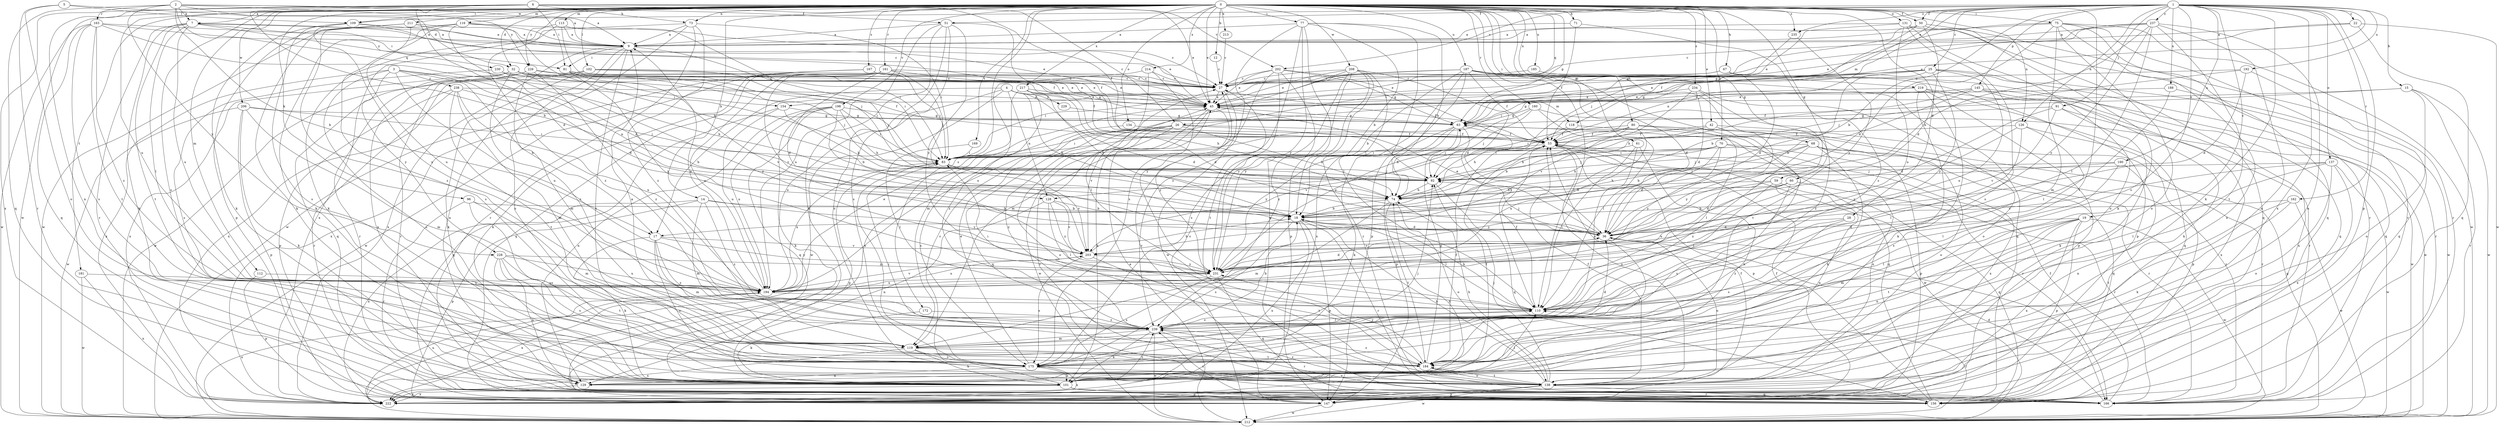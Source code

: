 strict digraph  {
0;
1;
2;
3;
4;
5;
6;
7;
9;
12;
14;
15;
17;
18;
19;
22;
25;
26;
27;
28;
32;
36;
42;
45;
50;
51;
53;
59;
60;
61;
63;
67;
68;
70;
71;
73;
74;
75;
77;
80;
81;
83;
91;
92;
96;
101;
102;
109;
110;
112;
113;
116;
118;
119;
126;
128;
129;
131;
134;
137;
138;
145;
147;
154;
156;
160;
161;
162;
163;
166;
167;
169;
172;
175;
181;
184;
185;
187;
188;
190;
192;
194;
198;
202;
203;
206;
208;
211;
212;
213;
214;
217;
219;
222;
226;
228;
229;
230;
231;
234;
235;
237;
238;
239;
0 -> 7  [label=a];
0 -> 12  [label=b];
0 -> 14  [label=b];
0 -> 28  [label=d];
0 -> 32  [label=d];
0 -> 42  [label=e];
0 -> 45  [label=e];
0 -> 50  [label=f];
0 -> 59  [label=g];
0 -> 60  [label=g];
0 -> 61  [label=g];
0 -> 63  [label=g];
0 -> 67  [label=h];
0 -> 68  [label=h];
0 -> 70  [label=h];
0 -> 71  [label=h];
0 -> 73  [label=h];
0 -> 75  [label=i];
0 -> 77  [label=i];
0 -> 80  [label=i];
0 -> 96  [label=k];
0 -> 102  [label=l];
0 -> 109  [label=l];
0 -> 112  [label=m];
0 -> 113  [label=m];
0 -> 116  [label=m];
0 -> 126  [label=n];
0 -> 131  [label=o];
0 -> 134  [label=o];
0 -> 154  [label=q];
0 -> 160  [label=r];
0 -> 161  [label=r];
0 -> 167  [label=s];
0 -> 169  [label=s];
0 -> 172  [label=s];
0 -> 175  [label=s];
0 -> 181  [label=t];
0 -> 184  [label=t];
0 -> 185  [label=u];
0 -> 187  [label=u];
0 -> 198  [label=v];
0 -> 206  [label=w];
0 -> 208  [label=w];
0 -> 211  [label=w];
0 -> 212  [label=w];
0 -> 213  [label=x];
0 -> 214  [label=x];
0 -> 217  [label=x];
0 -> 219  [label=x];
0 -> 226  [label=y];
0 -> 234  [label=z];
0 -> 235  [label=z];
1 -> 15  [label=b];
1 -> 17  [label=b];
1 -> 19  [label=c];
1 -> 22  [label=c];
1 -> 25  [label=c];
1 -> 26  [label=c];
1 -> 50  [label=f];
1 -> 51  [label=f];
1 -> 91  [label=j];
1 -> 101  [label=k];
1 -> 109  [label=l];
1 -> 118  [label=m];
1 -> 126  [label=n];
1 -> 128  [label=n];
1 -> 137  [label=o];
1 -> 145  [label=p];
1 -> 147  [label=p];
1 -> 162  [label=r];
1 -> 175  [label=s];
1 -> 188  [label=u];
1 -> 190  [label=u];
1 -> 192  [label=u];
1 -> 202  [label=v];
1 -> 222  [label=x];
1 -> 235  [label=z];
1 -> 237  [label=z];
2 -> 7  [label=a];
2 -> 9  [label=a];
2 -> 17  [label=b];
2 -> 32  [label=d];
2 -> 51  [label=f];
2 -> 154  [label=q];
2 -> 156  [label=q];
2 -> 163  [label=r];
2 -> 226  [label=y];
2 -> 228  [label=y];
3 -> 17  [label=b];
3 -> 36  [label=d];
3 -> 128  [label=n];
3 -> 138  [label=o];
3 -> 194  [label=u];
3 -> 222  [label=x];
3 -> 228  [label=y];
3 -> 238  [label=z];
4 -> 17  [label=b];
4 -> 18  [label=b];
4 -> 36  [label=d];
4 -> 118  [label=m];
4 -> 128  [label=n];
4 -> 194  [label=u];
4 -> 212  [label=w];
4 -> 229  [label=y];
5 -> 9  [label=a];
5 -> 109  [label=l];
5 -> 138  [label=o];
5 -> 166  [label=r];
6 -> 18  [label=b];
6 -> 26  [label=c];
6 -> 36  [label=d];
6 -> 45  [label=e];
6 -> 53  [label=f];
6 -> 73  [label=h];
6 -> 81  [label=i];
6 -> 129  [label=n];
6 -> 194  [label=u];
6 -> 202  [label=v];
6 -> 222  [label=x];
7 -> 9  [label=a];
7 -> 45  [label=e];
7 -> 81  [label=i];
7 -> 101  [label=k];
7 -> 110  [label=l];
7 -> 166  [label=r];
7 -> 184  [label=t];
7 -> 194  [label=u];
7 -> 230  [label=y];
9 -> 81  [label=i];
9 -> 83  [label=i];
9 -> 129  [label=n];
9 -> 175  [label=s];
9 -> 184  [label=t];
9 -> 222  [label=x];
12 -> 27  [label=c];
14 -> 18  [label=b];
14 -> 119  [label=m];
14 -> 147  [label=p];
14 -> 203  [label=v];
14 -> 222  [label=x];
14 -> 239  [label=z];
15 -> 45  [label=e];
15 -> 53  [label=f];
15 -> 138  [label=o];
15 -> 166  [label=r];
15 -> 212  [label=w];
17 -> 101  [label=k];
17 -> 119  [label=m];
17 -> 138  [label=o];
17 -> 203  [label=v];
17 -> 231  [label=y];
17 -> 239  [label=z];
18 -> 36  [label=d];
18 -> 110  [label=l];
18 -> 147  [label=p];
18 -> 166  [label=r];
18 -> 175  [label=s];
18 -> 222  [label=x];
19 -> 36  [label=d];
19 -> 110  [label=l];
19 -> 119  [label=m];
19 -> 129  [label=n];
19 -> 147  [label=p];
19 -> 184  [label=t];
19 -> 212  [label=w];
19 -> 222  [label=x];
22 -> 9  [label=a];
22 -> 45  [label=e];
22 -> 156  [label=q];
22 -> 212  [label=w];
25 -> 18  [label=b];
25 -> 27  [label=c];
25 -> 45  [label=e];
25 -> 63  [label=g];
25 -> 83  [label=i];
25 -> 156  [label=q];
25 -> 166  [label=r];
25 -> 194  [label=u];
25 -> 231  [label=y];
26 -> 53  [label=f];
26 -> 74  [label=h];
26 -> 83  [label=i];
26 -> 92  [label=j];
26 -> 138  [label=o];
26 -> 156  [label=q];
26 -> 166  [label=r];
26 -> 212  [label=w];
26 -> 239  [label=z];
27 -> 45  [label=e];
27 -> 53  [label=f];
27 -> 212  [label=w];
28 -> 36  [label=d];
28 -> 175  [label=s];
28 -> 239  [label=z];
32 -> 27  [label=c];
32 -> 45  [label=e];
32 -> 53  [label=f];
32 -> 63  [label=g];
32 -> 129  [label=n];
32 -> 166  [label=r];
32 -> 222  [label=x];
32 -> 231  [label=y];
32 -> 239  [label=z];
36 -> 45  [label=e];
36 -> 92  [label=j];
36 -> 138  [label=o];
36 -> 166  [label=r];
36 -> 184  [label=t];
36 -> 203  [label=v];
42 -> 18  [label=b];
42 -> 53  [label=f];
42 -> 166  [label=r];
42 -> 231  [label=y];
45 -> 63  [label=g];
45 -> 101  [label=k];
45 -> 203  [label=v];
45 -> 231  [label=y];
50 -> 9  [label=a];
50 -> 36  [label=d];
50 -> 53  [label=f];
50 -> 83  [label=i];
50 -> 101  [label=k];
50 -> 166  [label=r];
51 -> 9  [label=a];
51 -> 53  [label=f];
51 -> 101  [label=k];
51 -> 138  [label=o];
51 -> 175  [label=s];
51 -> 194  [label=u];
51 -> 231  [label=y];
53 -> 83  [label=i];
53 -> 138  [label=o];
53 -> 147  [label=p];
53 -> 166  [label=r];
53 -> 212  [label=w];
59 -> 74  [label=h];
59 -> 110  [label=l];
59 -> 129  [label=n];
59 -> 156  [label=q];
59 -> 231  [label=y];
60 -> 36  [label=d];
60 -> 74  [label=h];
60 -> 166  [label=r];
60 -> 175  [label=s];
60 -> 194  [label=u];
61 -> 83  [label=i];
61 -> 110  [label=l];
61 -> 129  [label=n];
61 -> 239  [label=z];
63 -> 53  [label=f];
63 -> 74  [label=h];
63 -> 92  [label=j];
63 -> 101  [label=k];
63 -> 147  [label=p];
63 -> 231  [label=y];
67 -> 27  [label=c];
67 -> 36  [label=d];
67 -> 45  [label=e];
67 -> 156  [label=q];
68 -> 18  [label=b];
68 -> 83  [label=i];
68 -> 92  [label=j];
68 -> 101  [label=k];
68 -> 147  [label=p];
68 -> 156  [label=q];
68 -> 166  [label=r];
68 -> 239  [label=z];
70 -> 36  [label=d];
70 -> 74  [label=h];
70 -> 83  [label=i];
70 -> 92  [label=j];
70 -> 138  [label=o];
70 -> 222  [label=x];
70 -> 231  [label=y];
71 -> 9  [label=a];
71 -> 53  [label=f];
71 -> 239  [label=z];
73 -> 9  [label=a];
73 -> 83  [label=i];
73 -> 166  [label=r];
73 -> 212  [label=w];
73 -> 222  [label=x];
73 -> 239  [label=z];
74 -> 18  [label=b];
74 -> 119  [label=m];
74 -> 138  [label=o];
74 -> 184  [label=t];
75 -> 9  [label=a];
75 -> 36  [label=d];
75 -> 63  [label=g];
75 -> 119  [label=m];
75 -> 138  [label=o];
75 -> 156  [label=q];
75 -> 166  [label=r];
75 -> 212  [label=w];
75 -> 222  [label=x];
77 -> 9  [label=a];
77 -> 18  [label=b];
77 -> 74  [label=h];
77 -> 110  [label=l];
77 -> 156  [label=q];
77 -> 175  [label=s];
77 -> 231  [label=y];
77 -> 239  [label=z];
80 -> 53  [label=f];
80 -> 74  [label=h];
80 -> 83  [label=i];
80 -> 110  [label=l];
80 -> 138  [label=o];
80 -> 166  [label=r];
80 -> 194  [label=u];
80 -> 203  [label=v];
81 -> 27  [label=c];
81 -> 45  [label=e];
81 -> 92  [label=j];
81 -> 203  [label=v];
81 -> 231  [label=y];
83 -> 92  [label=j];
83 -> 147  [label=p];
83 -> 194  [label=u];
83 -> 203  [label=v];
91 -> 36  [label=d];
91 -> 63  [label=g];
91 -> 101  [label=k];
91 -> 203  [label=v];
91 -> 222  [label=x];
92 -> 74  [label=h];
92 -> 156  [label=q];
96 -> 18  [label=b];
96 -> 119  [label=m];
96 -> 166  [label=r];
96 -> 175  [label=s];
101 -> 27  [label=c];
101 -> 53  [label=f];
101 -> 110  [label=l];
101 -> 147  [label=p];
101 -> 166  [label=r];
101 -> 222  [label=x];
101 -> 239  [label=z];
102 -> 27  [label=c];
102 -> 45  [label=e];
102 -> 92  [label=j];
102 -> 101  [label=k];
102 -> 212  [label=w];
102 -> 222  [label=x];
109 -> 9  [label=a];
109 -> 53  [label=f];
109 -> 101  [label=k];
109 -> 175  [label=s];
109 -> 194  [label=u];
110 -> 18  [label=b];
110 -> 53  [label=f];
110 -> 83  [label=i];
110 -> 239  [label=z];
112 -> 147  [label=p];
112 -> 194  [label=u];
113 -> 9  [label=a];
113 -> 83  [label=i];
113 -> 92  [label=j];
113 -> 101  [label=k];
113 -> 239  [label=z];
116 -> 9  [label=a];
116 -> 27  [label=c];
116 -> 36  [label=d];
116 -> 74  [label=h];
116 -> 101  [label=k];
116 -> 175  [label=s];
116 -> 212  [label=w];
118 -> 53  [label=f];
118 -> 74  [label=h];
118 -> 239  [label=z];
119 -> 9  [label=a];
119 -> 36  [label=d];
119 -> 101  [label=k];
119 -> 175  [label=s];
119 -> 184  [label=t];
119 -> 222  [label=x];
126 -> 53  [label=f];
126 -> 110  [label=l];
126 -> 147  [label=p];
126 -> 175  [label=s];
126 -> 231  [label=y];
128 -> 18  [label=b];
128 -> 110  [label=l];
128 -> 129  [label=n];
128 -> 203  [label=v];
128 -> 231  [label=y];
129 -> 222  [label=x];
131 -> 9  [label=a];
131 -> 92  [label=j];
131 -> 138  [label=o];
131 -> 156  [label=q];
131 -> 166  [label=r];
131 -> 175  [label=s];
131 -> 194  [label=u];
134 -> 53  [label=f];
134 -> 175  [label=s];
137 -> 92  [label=j];
137 -> 110  [label=l];
137 -> 138  [label=o];
137 -> 203  [label=v];
137 -> 212  [label=w];
137 -> 222  [label=x];
138 -> 18  [label=b];
138 -> 27  [label=c];
138 -> 53  [label=f];
138 -> 74  [label=h];
138 -> 92  [label=j];
138 -> 147  [label=p];
138 -> 156  [label=q];
138 -> 184  [label=t];
138 -> 212  [label=w];
138 -> 239  [label=z];
145 -> 18  [label=b];
145 -> 45  [label=e];
145 -> 63  [label=g];
145 -> 74  [label=h];
145 -> 101  [label=k];
145 -> 212  [label=w];
145 -> 222  [label=x];
147 -> 27  [label=c];
147 -> 53  [label=f];
147 -> 212  [label=w];
147 -> 239  [label=z];
154 -> 63  [label=g];
154 -> 74  [label=h];
154 -> 156  [label=q];
154 -> 194  [label=u];
156 -> 53  [label=f];
156 -> 63  [label=g];
160 -> 63  [label=g];
160 -> 92  [label=j];
160 -> 110  [label=l];
160 -> 212  [label=w];
160 -> 231  [label=y];
161 -> 27  [label=c];
161 -> 36  [label=d];
161 -> 45  [label=e];
161 -> 92  [label=j];
161 -> 156  [label=q];
161 -> 194  [label=u];
161 -> 203  [label=v];
161 -> 212  [label=w];
162 -> 18  [label=b];
162 -> 101  [label=k];
162 -> 184  [label=t];
162 -> 212  [label=w];
163 -> 9  [label=a];
163 -> 27  [label=c];
163 -> 83  [label=i];
163 -> 156  [label=q];
163 -> 175  [label=s];
163 -> 184  [label=t];
163 -> 212  [label=w];
163 -> 239  [label=z];
166 -> 36  [label=d];
166 -> 53  [label=f];
167 -> 27  [label=c];
167 -> 45  [label=e];
167 -> 83  [label=i];
167 -> 101  [label=k];
167 -> 222  [label=x];
169 -> 83  [label=i];
169 -> 110  [label=l];
172 -> 101  [label=k];
172 -> 239  [label=z];
175 -> 45  [label=e];
175 -> 83  [label=i];
175 -> 92  [label=j];
175 -> 101  [label=k];
175 -> 129  [label=n];
175 -> 138  [label=o];
175 -> 222  [label=x];
181 -> 194  [label=u];
181 -> 212  [label=w];
181 -> 222  [label=x];
184 -> 53  [label=f];
184 -> 63  [label=g];
184 -> 83  [label=i];
184 -> 138  [label=o];
184 -> 231  [label=y];
184 -> 239  [label=z];
185 -> 27  [label=c];
185 -> 147  [label=p];
187 -> 18  [label=b];
187 -> 27  [label=c];
187 -> 36  [label=d];
187 -> 53  [label=f];
187 -> 83  [label=i];
187 -> 110  [label=l];
187 -> 147  [label=p];
187 -> 156  [label=q];
187 -> 184  [label=t];
187 -> 222  [label=x];
188 -> 45  [label=e];
188 -> 110  [label=l];
188 -> 212  [label=w];
190 -> 74  [label=h];
190 -> 92  [label=j];
190 -> 110  [label=l];
190 -> 129  [label=n];
192 -> 27  [label=c];
192 -> 36  [label=d];
192 -> 92  [label=j];
192 -> 156  [label=q];
194 -> 9  [label=a];
194 -> 45  [label=e];
194 -> 110  [label=l];
194 -> 203  [label=v];
194 -> 222  [label=x];
198 -> 18  [label=b];
198 -> 63  [label=g];
198 -> 74  [label=h];
198 -> 83  [label=i];
198 -> 101  [label=k];
198 -> 129  [label=n];
198 -> 156  [label=q];
198 -> 194  [label=u];
202 -> 27  [label=c];
202 -> 36  [label=d];
202 -> 45  [label=e];
202 -> 63  [label=g];
202 -> 119  [label=m];
202 -> 184  [label=t];
202 -> 231  [label=y];
203 -> 18  [label=b];
203 -> 175  [label=s];
203 -> 184  [label=t];
203 -> 194  [label=u];
203 -> 231  [label=y];
206 -> 63  [label=g];
206 -> 83  [label=i];
206 -> 101  [label=k];
206 -> 119  [label=m];
206 -> 147  [label=p];
206 -> 212  [label=w];
208 -> 27  [label=c];
208 -> 45  [label=e];
208 -> 110  [label=l];
208 -> 147  [label=p];
208 -> 166  [label=r];
208 -> 175  [label=s];
208 -> 194  [label=u];
208 -> 231  [label=y];
208 -> 239  [label=z];
211 -> 9  [label=a];
211 -> 45  [label=e];
211 -> 101  [label=k];
211 -> 147  [label=p];
211 -> 194  [label=u];
211 -> 239  [label=z];
212 -> 45  [label=e];
212 -> 63  [label=g];
212 -> 110  [label=l];
212 -> 194  [label=u];
213 -> 27  [label=c];
214 -> 27  [label=c];
214 -> 110  [label=l];
214 -> 119  [label=m];
214 -> 231  [label=y];
217 -> 18  [label=b];
217 -> 36  [label=d];
217 -> 45  [label=e];
217 -> 74  [label=h];
217 -> 222  [label=x];
217 -> 239  [label=z];
219 -> 45  [label=e];
219 -> 101  [label=k];
219 -> 147  [label=p];
219 -> 156  [label=q];
219 -> 166  [label=r];
219 -> 184  [label=t];
222 -> 74  [label=h];
222 -> 194  [label=u];
226 -> 27  [label=c];
226 -> 83  [label=i];
226 -> 119  [label=m];
226 -> 156  [label=q];
226 -> 166  [label=r];
226 -> 239  [label=z];
228 -> 129  [label=n];
228 -> 138  [label=o];
228 -> 175  [label=s];
228 -> 184  [label=t];
228 -> 194  [label=u];
228 -> 231  [label=y];
229 -> 63  [label=g];
230 -> 27  [label=c];
230 -> 53  [label=f];
230 -> 74  [label=h];
230 -> 175  [label=s];
231 -> 36  [label=d];
231 -> 156  [label=q];
231 -> 175  [label=s];
231 -> 194  [label=u];
234 -> 36  [label=d];
234 -> 45  [label=e];
234 -> 138  [label=o];
234 -> 203  [label=v];
234 -> 239  [label=z];
235 -> 63  [label=g];
235 -> 231  [label=y];
237 -> 9  [label=a];
237 -> 18  [label=b];
237 -> 27  [label=c];
237 -> 45  [label=e];
237 -> 110  [label=l];
237 -> 129  [label=n];
237 -> 138  [label=o];
237 -> 184  [label=t];
237 -> 231  [label=y];
238 -> 45  [label=e];
238 -> 92  [label=j];
238 -> 119  [label=m];
238 -> 147  [label=p];
238 -> 166  [label=r];
238 -> 184  [label=t];
238 -> 194  [label=u];
239 -> 18  [label=b];
239 -> 101  [label=k];
239 -> 110  [label=l];
239 -> 119  [label=m];
239 -> 166  [label=r];
239 -> 212  [label=w];
}
